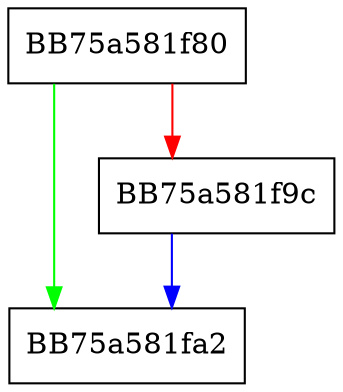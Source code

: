 digraph mp_lua_api_GetScanSource {
  node [shape="box"];
  graph [splines=ortho];
  BB75a581f80 -> BB75a581fa2 [color="green"];
  BB75a581f80 -> BB75a581f9c [color="red"];
  BB75a581f9c -> BB75a581fa2 [color="blue"];
}